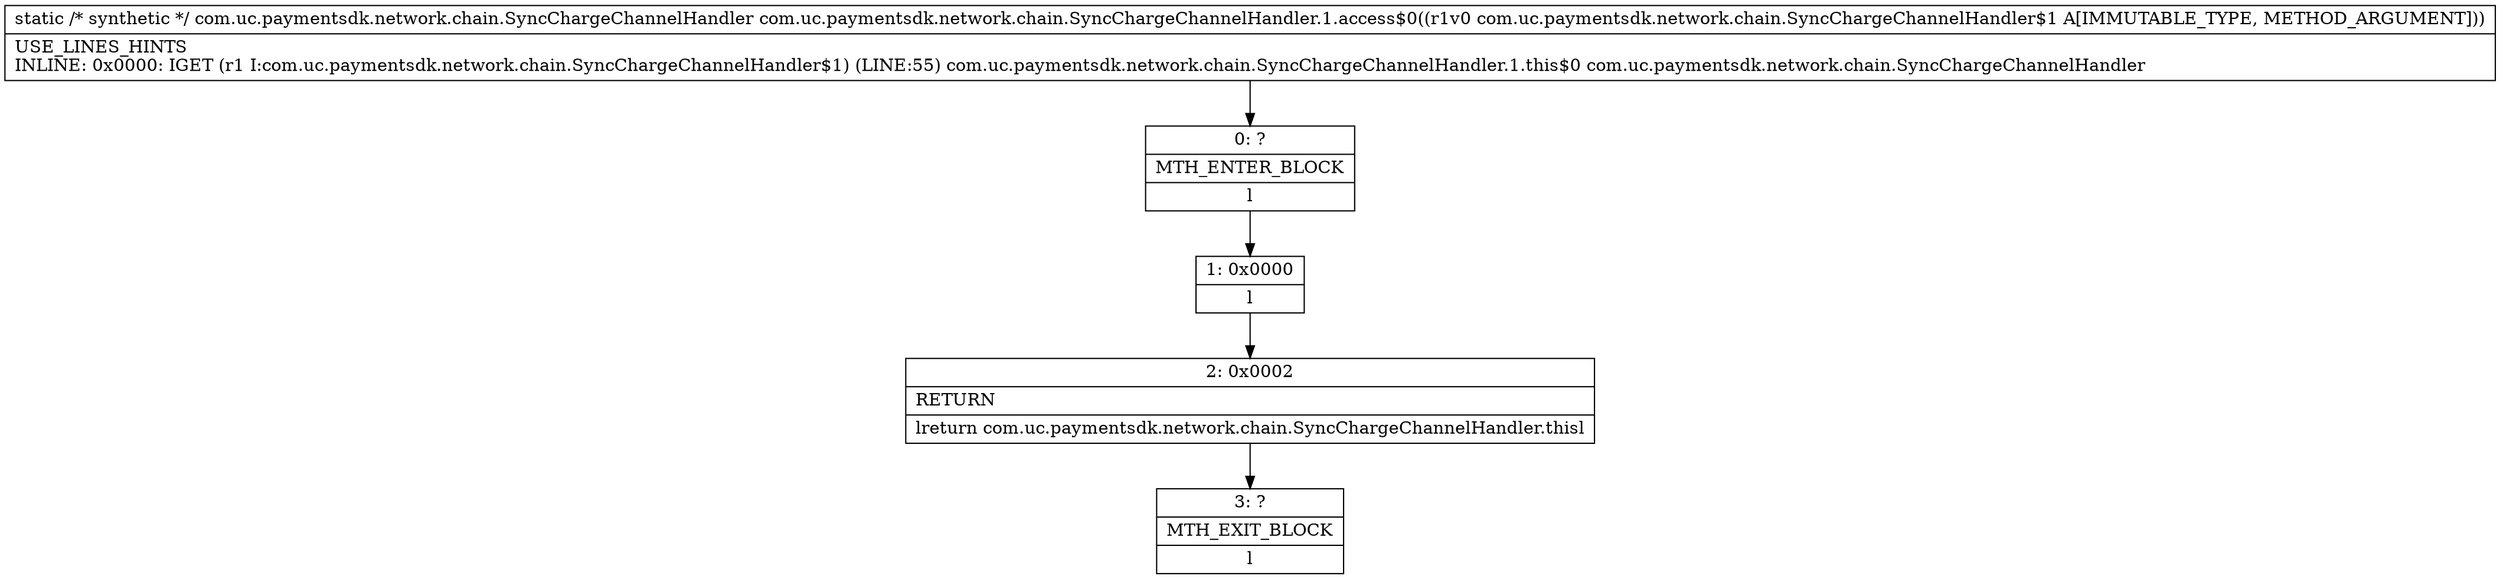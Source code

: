 digraph "CFG forcom.uc.paymentsdk.network.chain.SyncChargeChannelHandler.1.access$0(Lcom\/uc\/paymentsdk\/network\/chain\/SyncChargeChannelHandler$1;)Lcom\/uc\/paymentsdk\/network\/chain\/SyncChargeChannelHandler;" {
Node_0 [shape=record,label="{0\:\ ?|MTH_ENTER_BLOCK\l|l}"];
Node_1 [shape=record,label="{1\:\ 0x0000|l}"];
Node_2 [shape=record,label="{2\:\ 0x0002|RETURN\l|lreturn com.uc.paymentsdk.network.chain.SyncChargeChannelHandler.thisl}"];
Node_3 [shape=record,label="{3\:\ ?|MTH_EXIT_BLOCK\l|l}"];
MethodNode[shape=record,label="{static \/* synthetic *\/ com.uc.paymentsdk.network.chain.SyncChargeChannelHandler com.uc.paymentsdk.network.chain.SyncChargeChannelHandler.1.access$0((r1v0 com.uc.paymentsdk.network.chain.SyncChargeChannelHandler$1 A[IMMUTABLE_TYPE, METHOD_ARGUMENT]))  | USE_LINES_HINTS\lINLINE: 0x0000: IGET (r1 I:com.uc.paymentsdk.network.chain.SyncChargeChannelHandler$1) (LINE:55) com.uc.paymentsdk.network.chain.SyncChargeChannelHandler.1.this$0 com.uc.paymentsdk.network.chain.SyncChargeChannelHandler\l}"];
MethodNode -> Node_0;
Node_0 -> Node_1;
Node_1 -> Node_2;
Node_2 -> Node_3;
}

